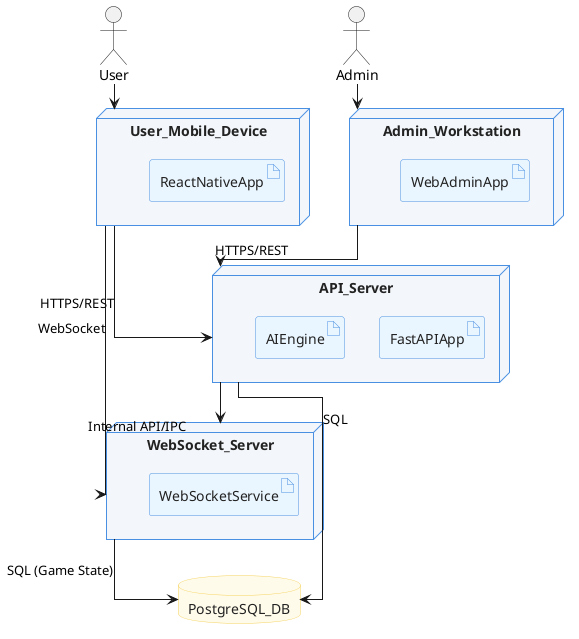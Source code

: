 @startuml
' Professional deployment diagram for Baghchal Royale
skinparam linetype ortho
skinparam node {
  BackgroundColor #F3F6FA
  BorderColor #4A90E2
  FontColor #222
}
skinparam database {
  BackgroundColor #FFFBEA
  BorderColor #F4D35E
  FontColor #222
}
skinparam artifact {
  BackgroundColor #EAF6FF
  BorderColor #4A90E2
  FontColor #222
}
top to bottom direction

actor User
actor Admin

node "User_Mobile_Device" as userDevice {
  artifact "ReactNativeApp"
}
node "Admin_Workstation" as adminDevice {
  artifact "WebAdminApp"
}
node "API_Server" as apiServer {
  artifact "FastAPIApp"
  artifact "AIEngine"
}
node "WebSocket_Server" as wsServer {
  artifact "WebSocketService"
}
database "PostgreSQL_DB" as db

User --> userDevice
Admin --> adminDevice

userDevice --> apiServer : HTTPS/REST
userDevice --> wsServer : WebSocket
adminDevice --> apiServer : HTTPS/REST

apiServer --> db : SQL
apiServer --> wsServer : Internal API/IPC
wsServer --> db : SQL (Game State)

@enduml 